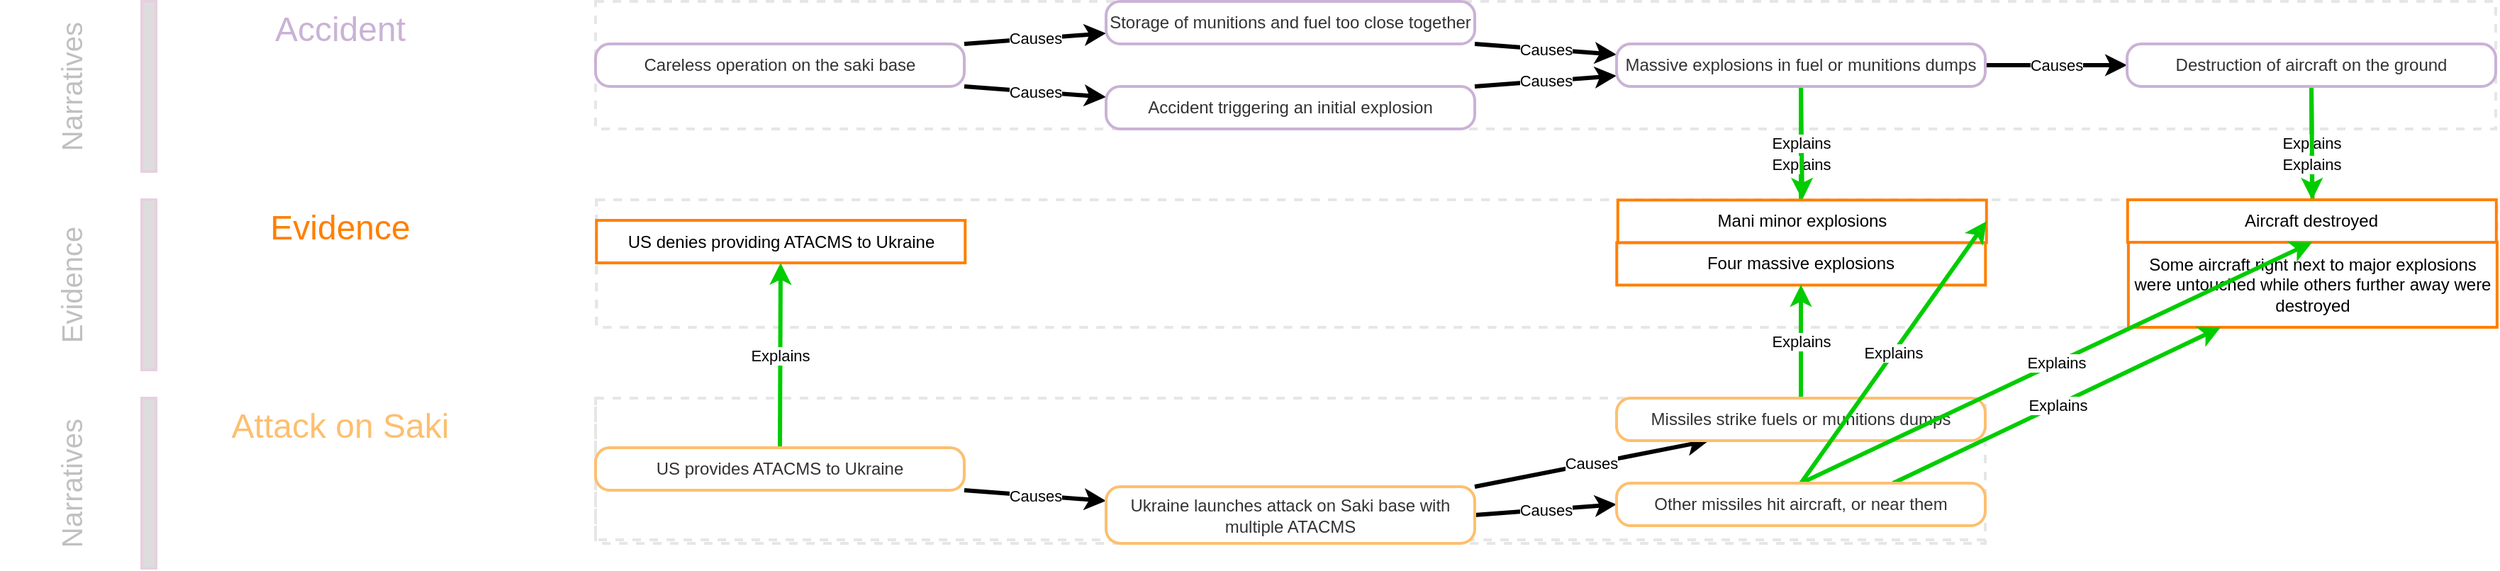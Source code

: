 <mxfile version="21.6.2" type="device">
  <diagram name="Page-1" id="ZFEaA5PCDv6EkBnC_zPG">
    <mxGraphModel dx="3332" dy="2180" grid="1" gridSize="10" guides="1" tooltips="1" connect="1" arrows="1" fold="1" page="1" pageScale="1" pageWidth="850" pageHeight="1100" math="0" shadow="0">
      <root>
        <mxCell id="0" />
        <mxCell id="1" parent="0" />
        <mxCell id="narrativecellsbound-TeTjwUva3yv7ynu0UgP8-47" value="" style="connectable=0;editable=1;moveable=0;movable=0;resizable=0;rotatable=0;deletable=0;locked=0;recursiveResize=0;expand=0;cloneable=0;allowArrows=0;strokeColor=#E6E6E6;dashed=1;fillColor=none;strokeWidth=2;perimeterSpacing=3;" vertex="1" parent="1">
          <mxGeometry x="320" y="280" width="980" height="102.5" as="geometry" />
        </mxCell>
        <mxCell id="narrativecellsbound-TeTjwUva3yv7ynu0UgP8-44" value="" style="connectable=0;editable=1;moveable=0;movable=0;resizable=0;rotatable=0;deletable=0;locked=0;recursiveResize=0;expand=0;cloneable=0;allowArrows=0;strokeColor=#E6E6E6;dashed=1;fillColor=none;strokeWidth=2;perimeterSpacing=3;" vertex="1" parent="1">
          <mxGeometry x="320.631" y="140" width="1340.297" height="90.0" as="geometry" />
        </mxCell>
        <mxCell id="narrativecellsbound-TeTjwUva3yv7ynu0UgP8-41" value="" style="connectable=0;editable=1;moveable=0;movable=0;resizable=0;rotatable=0;deletable=0;locked=0;recursiveResize=0;expand=0;cloneable=0;allowArrows=0;strokeColor=#E6E6E6;dashed=1;fillColor=none;strokeWidth=2;perimeterSpacing=3;" vertex="1" parent="1">
          <mxGeometry x="320" width="1340" height="90" as="geometry" />
        </mxCell>
        <mxCell id="TeTjwUva3yv7ynu0UgP8-5" value="" style="connectable=1;moveable=0;movable=1;resizable=1;rotatable=1;deletable=1;locked=0;recursiveResize=0;expand=0;cloneable=0;allowArrows=0;strokeColor=#E6D0DE;fillColor=#ddd;strokeWidth=2;perimeterSpacing=3;fillStyle=solid;comic=0;container=0;collapsible=0;dropTarget=0;;editable=0;movable=0;resizable=0;rotatable=0;" vertex="1" parent="1">
          <mxGeometry y="280" width="10" height="120" as="geometry" />
        </mxCell>
        <mxCell id="TeTjwUva3yv7ynu0UgP8-3" value="" style="connectable=1;moveable=0;movable=1;resizable=1;rotatable=1;deletable=1;locked=0;recursiveResize=0;expand=0;cloneable=0;allowArrows=0;strokeColor=#E6D0DE;fillColor=#ddd;strokeWidth=2;perimeterSpacing=3;fillStyle=solid;comic=0;container=0;collapsible=0;dropTarget=0;;editable=0;movable=0;resizable=0;rotatable=0;" vertex="1" parent="1">
          <mxGeometry y="140" width="10" height="120" as="geometry" />
        </mxCell>
        <mxCell id="TeTjwUva3yv7ynu0UgP8-1" value="" style="connectable=1;moveable=0;movable=1;resizable=1;rotatable=1;deletable=1;locked=0;recursiveResize=0;expand=0;cloneable=0;allowArrows=0;strokeColor=#E6D0DE;fillColor=#ddd;strokeWidth=2;perimeterSpacing=3;fillStyle=solid;comic=0;container=0;collapsible=0;dropTarget=0;;editable=0;movable=0;resizable=0;rotatable=0;" vertex="1" parent="1">
          <mxGeometry width="10" height="120" as="geometry" />
        </mxCell>
        <mxCell id="TeTjwUva3yv7ynu0UgP8-2" value="Narratives" style="text;html=1;strokeColor=none;fillColor=none;align=center;locked=1;verticalAlign=middle;whiteSpace=wrap;rounded=0;flipV=0;direction=south;horizontal=0;fontSize=20;fontStyle=0;fontFamily=Helvetica;connectable=0;allowArrows=0;editable=1;movable=0;resizable=0;rotatable=0;deletable=0;locked=0;cloneable=0;pointerEvents=0;expand=0;recursiveResize=0;fontColor=#c0c0c0;" vertex="1" parent="1">
          <mxGeometry x="-100" width="100" height="120" as="geometry" />
        </mxCell>
        <mxCell id="TeTjwUva3yv7ynu0UgP8-4" value="Evidence" style="text;html=1;strokeColor=none;fillColor=none;align=center;locked=1;verticalAlign=middle;whiteSpace=wrap;rounded=0;flipV=0;direction=south;horizontal=0;fontSize=20;fontStyle=0;fontFamily=Helvetica;connectable=0;allowArrows=0;editable=1;movable=0;resizable=0;rotatable=0;deletable=0;locked=0;cloneable=0;pointerEvents=0;expand=0;recursiveResize=0;fontColor=#c0c0c0;" vertex="1" parent="1">
          <mxGeometry x="-100" y="140" width="100" height="120" as="geometry" />
        </mxCell>
        <mxCell id="TeTjwUva3yv7ynu0UgP8-6" value="Narratives" style="text;html=1;strokeColor=none;fillColor=none;align=center;locked=1;verticalAlign=middle;whiteSpace=wrap;rounded=0;flipV=0;direction=south;horizontal=0;fontSize=20;fontStyle=0;fontFamily=Helvetica;connectable=0;allowArrows=0;editable=1;movable=0;resizable=0;rotatable=0;deletable=0;locked=0;cloneable=0;pointerEvents=0;expand=0;recursiveResize=0;fontColor=#c0c0c0;" vertex="1" parent="1">
          <mxGeometry x="-100" y="280" width="100" height="120" as="geometry" />
        </mxCell>
        <mxCell id="TeTjwUva3yv7ynu0UgP8-7" value="" style="connectable=0;editable=1;moveable=0;movable=0;resizable=0;rotatable=0;deletable=0;locked=0;recursiveResize=0;expand=0;cloneable=0;allowArrows=0;strokeColor=#E6E6E6;dashed=1;fillColor=none;strokeWidth=2;perimeterSpacing=3;" vertex="1" parent="1">
          <mxGeometry x="320" y="280" width="980" height="100" as="geometry" />
        </mxCell>
        <mxCell id="TeTjwUva3yv7ynu0UgP8-8" value="" style="connectable=0;editable=1;moveable=0;movable=0;resizable=0;rotatable=0;deletable=0;locked=0;recursiveResize=0;expand=0;cloneable=0;allowArrows=0;strokeColor=#E6E6E6;dashed=1;fillColor=none;strokeWidth=2;perimeterSpacing=3;" vertex="1" parent="1">
          <mxGeometry x="320.631" y="140" width="1340.297" height="90.0" as="geometry" />
        </mxCell>
        <mxCell id="TeTjwUva3yv7ynu0UgP8-9" value="" style="connectable=0;editable=1;moveable=0;movable=0;resizable=0;rotatable=0;deletable=0;locked=0;recursiveResize=0;expand=0;cloneable=0;allowArrows=0;strokeColor=#E6E6E6;dashed=1;fillColor=none;strokeWidth=2;perimeterSpacing=3;" vertex="1" parent="1">
          <mxGeometry x="320" width="1340" height="90" as="geometry" />
        </mxCell>
        <mxCell id="TeTjwUva3yv7ynu0UgP8-10" value="Causes" style="editable=1;endArrow=classic;html=1;rounded=1;strokeWidth=3;snapToPoint=1;" edge="1" parent="1" source="TeTjwUva3yv7ynu0UgP8-12" target="TeTjwUva3yv7ynu0UgP8-14">
          <mxGeometry relative="1" as="geometry">
            <Array as="points" />
          </mxGeometry>
        </mxCell>
        <mxCell id="TeTjwUva3yv7ynu0UgP8-11" value="Causes" style="editable=1;endArrow=classic;html=1;rounded=1;strokeWidth=3;snapToPoint=1;" edge="1" parent="1" source="TeTjwUva3yv7ynu0UgP8-12" target="TeTjwUva3yv7ynu0UgP8-16">
          <mxGeometry relative="1" as="geometry">
            <Array as="points" />
          </mxGeometry>
        </mxCell>
        <NarrativeItem natype="NarrativeItem" label="Careless operation on the saki base" id="TeTjwUva3yv7ynu0UgP8-12">
          <mxCell style="html=1;absoluteArcSize=1;editable=1;rounded=1;whiteSpace=wrap;fontColor=#333333;strokeColor=default;autosize=1;resizeHeight=0;resizeWidth=1;fixedWidth=1;strokeColor=#cab2d6;strokeWidth=2" vertex="1" parent="1">
            <mxGeometry x="320" y="30" width="260" height="30" as="geometry" />
          </mxCell>
        </NarrativeItem>
        <mxCell id="TeTjwUva3yv7ynu0UgP8-13" value="Causes" style="editable=1;endArrow=classic;html=1;rounded=1;strokeWidth=3;snapToPoint=1;" edge="1" parent="1" source="TeTjwUva3yv7ynu0UgP8-14" target="TeTjwUva3yv7ynu0UgP8-20">
          <mxGeometry relative="1" as="geometry">
            <Array as="points" />
          </mxGeometry>
        </mxCell>
        <NarrativeItem natype="NarrativeItem" label="Storage of munitions and fuel too close together" id="TeTjwUva3yv7ynu0UgP8-14">
          <mxCell style="html=1;absoluteArcSize=1;editable=1;rounded=1;whiteSpace=wrap;fontColor=#333333;strokeColor=default;autosize=1;resizeHeight=0;resizeWidth=1;fixedWidth=1;strokeColor=#cab2d6;strokeWidth=2" vertex="1" parent="1">
            <mxGeometry x="680" width="260" height="30" as="geometry" />
          </mxCell>
        </NarrativeItem>
        <mxCell id="TeTjwUva3yv7ynu0UgP8-15" value="Causes" style="editable=1;endArrow=classic;html=1;rounded=1;strokeWidth=3;snapToPoint=1;" edge="1" parent="1" source="TeTjwUva3yv7ynu0UgP8-16" target="TeTjwUva3yv7ynu0UgP8-20">
          <mxGeometry relative="1" as="geometry">
            <Array as="points" />
          </mxGeometry>
        </mxCell>
        <NarrativeItem natype="NarrativeItem" label="Accident triggering an initial explosion" id="TeTjwUva3yv7ynu0UgP8-16">
          <mxCell style="html=1;absoluteArcSize=1;editable=1;rounded=1;whiteSpace=wrap;fontColor=#333333;strokeColor=default;autosize=1;resizeHeight=0;resizeWidth=1;fixedWidth=1;strokeColor=#cab2d6;strokeWidth=2" vertex="1" parent="1">
            <mxGeometry x="680" y="60" width="260" height="30" as="geometry" />
          </mxCell>
        </NarrativeItem>
        <mxCell id="TeTjwUva3yv7ynu0UgP8-17" value="Causes" style="editable=1;endArrow=classic;html=1;rounded=1;strokeWidth=3;snapToPoint=1;" edge="1" parent="1" source="TeTjwUva3yv7ynu0UgP8-20" target="TeTjwUva3yv7ynu0UgP8-23">
          <mxGeometry relative="1" as="geometry">
            <Array as="points" />
          </mxGeometry>
        </mxCell>
        <mxCell id="TeTjwUva3yv7ynu0UgP8-18" value="Explains" style="editable=1;endArrow=classic;html=1;rounded=0;strokeWidth=3;strokeColor=#00CC00;snapToPoint=1;opacity=100;textOpacity=100" edge="1" parent="1" source="TeTjwUva3yv7ynu0UgP8-20" target="TeTjwUva3yv7ynu0UgP8-24">
          <mxGeometry relative="1" as="geometry" />
        </mxCell>
        <mxCell id="TeTjwUva3yv7ynu0UgP8-19" value="Explains" style="editable=1;endArrow=classic;html=1;rounded=0;strokeWidth=3;strokeColor=#00CC00;snapToPoint=1;opacity=100;textOpacity=100" edge="1" parent="1" source="TeTjwUva3yv7ynu0UgP8-20" target="TeTjwUva3yv7ynu0UgP8-25">
          <mxGeometry relative="1" as="geometry" />
        </mxCell>
        <NarrativeItem natype="NarrativeItem" label="Massive explosions in fuel or munitions dumps" id="TeTjwUva3yv7ynu0UgP8-20">
          <mxCell style="html=1;absoluteArcSize=1;editable=1;rounded=1;whiteSpace=wrap;fontColor=#333333;strokeColor=default;autosize=1;resizeHeight=0;resizeWidth=1;fixedWidth=1;strokeColor=#cab2d6;strokeWidth=2" vertex="1" parent="1">
            <mxGeometry x="1040" y="30" width="260" height="30" as="geometry" />
          </mxCell>
        </NarrativeItem>
        <mxCell id="TeTjwUva3yv7ynu0UgP8-21" value="Explains" style="editable=1;endArrow=classic;html=1;rounded=0;strokeWidth=3;strokeColor=#00CC00;snapToPoint=1;opacity=100;textOpacity=100" edge="1" parent="1" source="TeTjwUva3yv7ynu0UgP8-23" target="TeTjwUva3yv7ynu0UgP8-26">
          <mxGeometry relative="1" as="geometry" />
        </mxCell>
        <mxCell id="TeTjwUva3yv7ynu0UgP8-22" value="Explains" style="editable=1;endArrow=classic;html=1;rounded=0;strokeWidth=3;strokeColor=#00CC00;snapToPoint=1;opacity=100;textOpacity=100" edge="1" parent="1" source="TeTjwUva3yv7ynu0UgP8-23" target="TeTjwUva3yv7ynu0UgP8-27">
          <mxGeometry relative="1" as="geometry" />
        </mxCell>
        <NarrativeItem natype="NarrativeItem" label="Destruction of aircraft on the ground" id="TeTjwUva3yv7ynu0UgP8-23">
          <mxCell style="html=1;absoluteArcSize=1;editable=1;rounded=1;whiteSpace=wrap;fontColor=#333333;strokeColor=default;autosize=1;resizeHeight=0;resizeWidth=1;fixedWidth=1;strokeColor=#cab2d6;strokeWidth=2" vertex="1" parent="1">
            <mxGeometry x="1400" y="30" width="260" height="30" as="geometry" />
          </mxCell>
        </NarrativeItem>
        <NarrativeEvidenceCore natype="NarrativeEvidenceCore" label="Four massive explosions" id="TeTjwUva3yv7ynu0UgP8-24">
          <mxCell style="editable=1;rounded=0;whiteSpace=wrap;html=1;autosize=1;resizeHeight=0;resizeWidth=1;fixedWidth=1;strokeColor=#ff7f00;strokeWidth=2" vertex="1" parent="1">
            <mxGeometry x="1040.151" y="170.208" width="260" height="30" as="geometry" />
          </mxCell>
        </NarrativeEvidenceCore>
        <NarrativeEvidenceCore natype="NarrativeEvidenceCore" label="Mani minor explosions" id="TeTjwUva3yv7ynu0UgP8-25">
          <mxCell style="editable=1;rounded=0;whiteSpace=wrap;html=1;autosize=1;resizeHeight=0;resizeWidth=1;fixedWidth=1;strokeColor=#ff7f00;strokeWidth=2" vertex="1" parent="1">
            <mxGeometry x="1040.892" y="140.208" width="260" height="30" as="geometry" />
          </mxCell>
        </NarrativeEvidenceCore>
        <NarrativeEvidenceCore natype="NarrativeEvidenceCore" label="Aircraft destroyed" id="TeTjwUva3yv7ynu0UgP8-26">
          <mxCell style="editable=1;rounded=0;whiteSpace=wrap;html=1;autosize=1;resizeHeight=0;resizeWidth=1;fixedWidth=1;strokeColor=#ff7f00;strokeWidth=2" vertex="1" parent="1">
            <mxGeometry x="1400.399" y="140" width="260" height="30" as="geometry" />
          </mxCell>
        </NarrativeEvidenceCore>
        <NarrativeEvidenceCore natype="NarrativeEvidenceCore" label="Some aircraft right next to major explosions were untouched while others further away were destroyed" id="TeTjwUva3yv7ynu0UgP8-27">
          <mxCell style="editable=1;rounded=0;whiteSpace=wrap;html=1;autosize=1;resizeHeight=0;resizeWidth=1;fixedWidth=1;strokeColor=#ff7f00;strokeWidth=2" vertex="1" parent="1">
            <mxGeometry x="1400.928" y="170.0" width="260" height="60" as="geometry" />
          </mxCell>
        </NarrativeEvidenceCore>
        <mxCell id="TeTjwUva3yv7ynu0UgP8-28" value="Explains" style="editable=1;endArrow=classic;html=1;rounded=0;strokeWidth=3;strokeColor=#00CC00;snapToPoint=1;opacity=100;textOpacity=100" edge="1" parent="1" source="TeTjwUva3yv7ynu0UgP8-30" target="TeTjwUva3yv7ynu0UgP8-31">
          <mxGeometry relative="1" as="geometry">
            <Array as="points" />
          </mxGeometry>
        </mxCell>
        <mxCell id="TeTjwUva3yv7ynu0UgP8-29" value="Causes" style="editable=1;endArrow=classic;html=1;rounded=1;strokeWidth=3;snapToPoint=1;" edge="1" parent="1" source="TeTjwUva3yv7ynu0UgP8-30" target="TeTjwUva3yv7ynu0UgP8-34">
          <mxGeometry relative="1" as="geometry">
            <Array as="points" />
          </mxGeometry>
        </mxCell>
        <NarrativeItem natype="NarrativeItem" label="US provides ATACMS to Ukraine" id="TeTjwUva3yv7ynu0UgP8-30">
          <mxCell style="html=1;absoluteArcSize=1;editable=1;rounded=1;whiteSpace=wrap;fontColor=#333333;strokeColor=default;autosize=1;resizeHeight=0;resizeWidth=1;fixedWidth=1;strokeColor=#fdbf6f;strokeWidth=2" vertex="1" parent="1">
            <mxGeometry x="320" y="315" width="260" height="30" as="geometry" />
          </mxCell>
        </NarrativeItem>
        <NarrativeEvidenceCore natype="NarrativeEvidenceCore" label="US denies providing ATACMS to Ukraine" id="TeTjwUva3yv7ynu0UgP8-31">
          <mxCell style="editable=1;rounded=0;whiteSpace=wrap;html=1;autosize=1;resizeHeight=0;resizeWidth=1;fixedWidth=1;strokeColor=#ff7f00;strokeWidth=2" vertex="1" parent="1">
            <mxGeometry x="320.631" y="154.541" width="260" height="30" as="geometry" />
          </mxCell>
        </NarrativeEvidenceCore>
        <mxCell id="TeTjwUva3yv7ynu0UgP8-32" value="Causes" style="editable=1;endArrow=classic;html=1;rounded=1;strokeWidth=3;snapToPoint=1;" edge="1" parent="1" source="TeTjwUva3yv7ynu0UgP8-34" target="TeTjwUva3yv7ynu0UgP8-36">
          <mxGeometry relative="1" as="geometry">
            <Array as="points" />
          </mxGeometry>
        </mxCell>
        <mxCell id="TeTjwUva3yv7ynu0UgP8-33" value="Causes" style="editable=1;endArrow=classic;html=1;rounded=1;strokeWidth=3;snapToPoint=1;" edge="1" parent="1" source="TeTjwUva3yv7ynu0UgP8-34" target="TeTjwUva3yv7ynu0UgP8-40">
          <mxGeometry relative="1" as="geometry">
            <Array as="points" />
          </mxGeometry>
        </mxCell>
        <NarrativeItem natype="NarrativeItem" label="Ukraine launches attack on Saki base with multiple ATACMS" id="TeTjwUva3yv7ynu0UgP8-34">
          <mxCell style="html=1;absoluteArcSize=1;editable=1;rounded=1;whiteSpace=wrap;fontColor=#333333;strokeColor=default;autosize=1;resizeHeight=0;resizeWidth=1;fixedWidth=1;strokeColor=#fdbf6f;strokeWidth=2" vertex="1" parent="1">
            <mxGeometry x="680" y="342.5" width="260" height="40" as="geometry" />
          </mxCell>
        </NarrativeItem>
        <mxCell id="TeTjwUva3yv7ynu0UgP8-35" value="Explains" style="editable=1;endArrow=classic;html=1;rounded=0;strokeWidth=3;strokeColor=#00CC00;snapToPoint=1;opacity=100;textOpacity=100" edge="1" parent="1" source="TeTjwUva3yv7ynu0UgP8-36" target="TeTjwUva3yv7ynu0UgP8-24">
          <mxGeometry relative="1" as="geometry">
            <Array as="points" />
          </mxGeometry>
        </mxCell>
        <NarrativeItem natype="NarrativeItem" label="Missiles strike fuels or munitions dumps" id="TeTjwUva3yv7ynu0UgP8-36">
          <mxCell style="html=1;absoluteArcSize=1;editable=1;rounded=1;whiteSpace=wrap;fontColor=#333333;strokeColor=default;autosize=1;resizeHeight=0;resizeWidth=1;fixedWidth=1;strokeColor=#fdbf6f;strokeWidth=2" vertex="1" parent="1">
            <mxGeometry x="1040" y="280" width="260" height="30" as="geometry" />
          </mxCell>
        </NarrativeItem>
        <mxCell id="TeTjwUva3yv7ynu0UgP8-37" value="Explains" style="editable=1;endArrow=classic;html=1;rounded=0;strokeWidth=3;strokeColor=#00CC00;snapToPoint=1;entryX=1;entryY=0.5;entryDx=0;entryDy=0;opacity=100;textOpacity=100" edge="1" parent="1" source="TeTjwUva3yv7ynu0UgP8-40" target="TeTjwUva3yv7ynu0UgP8-25">
          <mxGeometry relative="1" as="geometry">
            <Array as="points" />
          </mxGeometry>
        </mxCell>
        <mxCell id="TeTjwUva3yv7ynu0UgP8-38" value="Explains" style="editable=1;endArrow=classic;html=1;rounded=0;strokeWidth=3;strokeColor=#00CC00;snapToPoint=1;opacity=100;textOpacity=100" edge="1" parent="1" source="TeTjwUva3yv7ynu0UgP8-40" target="TeTjwUva3yv7ynu0UgP8-26">
          <mxGeometry relative="1" as="geometry">
            <Array as="points" />
          </mxGeometry>
        </mxCell>
        <mxCell id="TeTjwUva3yv7ynu0UgP8-39" value="Explains" style="editable=1;endArrow=classic;html=1;rounded=0;strokeWidth=3;strokeColor=#00CC00;snapToPoint=1;opacity=100;textOpacity=100" edge="1" parent="1" source="TeTjwUva3yv7ynu0UgP8-40" target="TeTjwUva3yv7ynu0UgP8-27">
          <mxGeometry relative="1" as="geometry">
            <Array as="points" />
          </mxGeometry>
        </mxCell>
        <NarrativeItem natype="NarrativeItem" label="Other missiles hit aircraft, or near them" id="TeTjwUva3yv7ynu0UgP8-40">
          <mxCell style="html=1;absoluteArcSize=1;editable=1;rounded=1;whiteSpace=wrap;fontColor=#333333;strokeColor=default;autosize=1;resizeHeight=0;resizeWidth=1;fixedWidth=1;strokeColor=#fdbf6f;strokeWidth=2" vertex="1" parent="1">
            <mxGeometry x="1040" y="340" width="260" height="30" as="geometry" />
          </mxCell>
        </NarrativeItem>
        <Narrative label="Accident" cells="[&quot;TeTjwUva3yv7ynu0UgP8-12&quot;,&quot;TeTjwUva3yv7ynu0UgP8-16&quot;,&quot;TeTjwUva3yv7ynu0UgP8-14&quot;,&quot;TeTjwUva3yv7ynu0UgP8-20&quot;,&quot;TeTjwUva3yv7ynu0UgP8-23&quot;]" id="TeTjwUva3yv7ynu0UgP8-41">
          <mxCell style="text;strokeColor=none;fillColor=none;align=center;verticalAlign=middle;whiteSpace=wrap;rounded=0;fontSize=24;connectable=0;;fontColor=#cab2d6;" vertex="1" parent="1">
            <mxGeometry x="10" width="260" height="40" as="geometry" />
          </mxCell>
        </Narrative>
        <Narrative label="Evidence" cells="[&quot;TeTjwUva3yv7ynu0UgP8-25&quot;,&quot;TeTjwUva3yv7ynu0UgP8-24&quot;,&quot;TeTjwUva3yv7ynu0UgP8-31&quot;,&quot;TeTjwUva3yv7ynu0UgP8-26&quot;,&quot;TeTjwUva3yv7ynu0UgP8-27&quot;]" id="TeTjwUva3yv7ynu0UgP8-44">
          <mxCell style="text;strokeColor=none;fillColor=none;align=center;verticalAlign=middle;whiteSpace=wrap;rounded=0;fontSize=24;connectable=0;;fontColor=#ff7f00;" vertex="1" parent="1">
            <mxGeometry x="10" y="140" width="260" height="40" as="geometry" />
          </mxCell>
        </Narrative>
        <Narrative label="Attack on Saki" cells="[&quot;TeTjwUva3yv7ynu0UgP8-30&quot;,&quot;TeTjwUva3yv7ynu0UgP8-34&quot;,&quot;TeTjwUva3yv7ynu0UgP8-36&quot;,&quot;TeTjwUva3yv7ynu0UgP8-40&quot;]" id="TeTjwUva3yv7ynu0UgP8-47">
          <mxCell style="text;strokeColor=none;fillColor=none;align=center;verticalAlign=middle;whiteSpace=wrap;rounded=0;fontSize=24;connectable=0;;fontColor=#fdbf6f;" vertex="1" parent="1">
            <mxGeometry x="10" y="280" width="260" height="40" as="geometry" />
          </mxCell>
        </Narrative>
      </root>
    </mxGraphModel>
  </diagram>
</mxfile>
